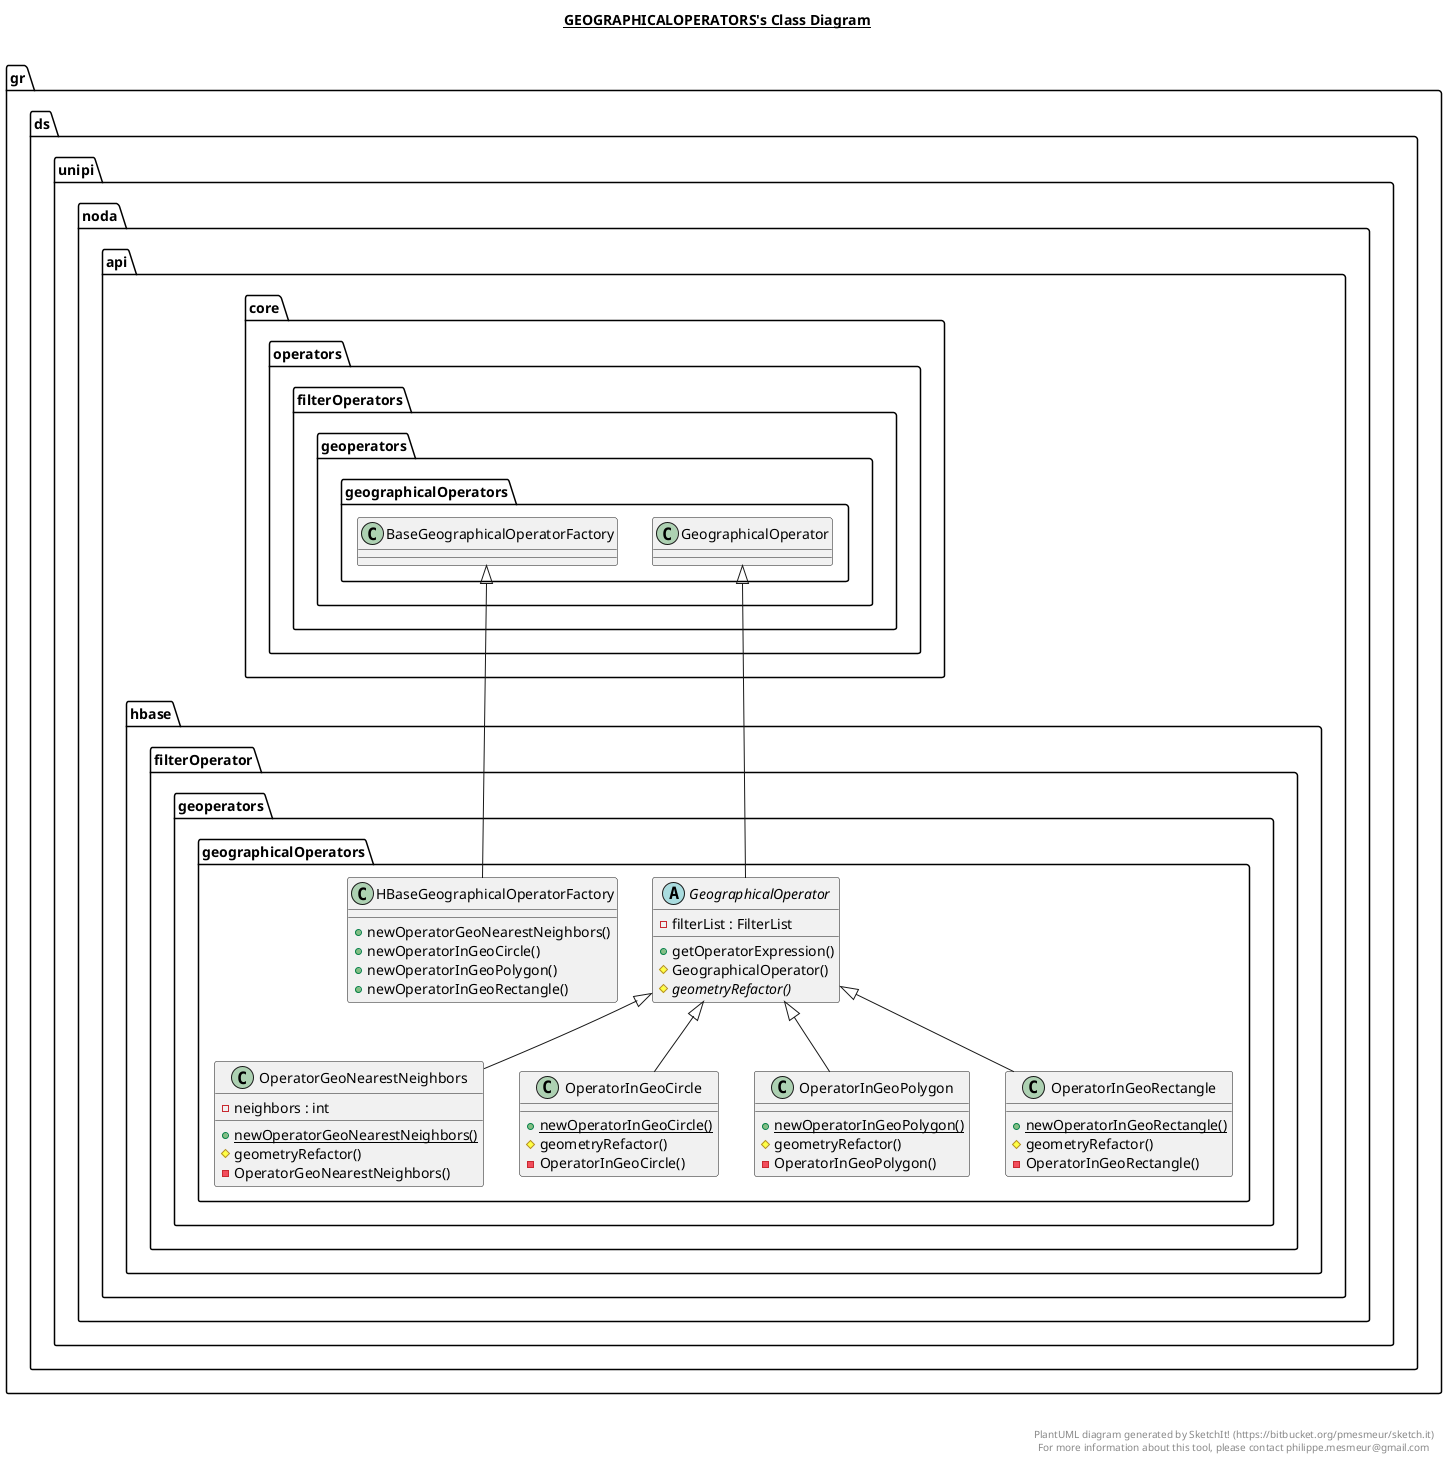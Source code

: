 @startuml

title __GEOGRAPHICALOPERATORS's Class Diagram__\n

  namespace gr.ds.unipi.noda.api.hbase {
    namespace filterOperator.geoperators.geographicalOperators {
      abstract class gr.ds.unipi.noda.api.hbase.filterOperator.geoperators.geographicalOperators.GeographicalOperator {
          - filterList : FilterList
          + getOperatorExpression()
          # GeographicalOperator()
          {abstract} # geometryRefactor()
      }
    }
  }
  

  namespace gr.ds.unipi.noda.api.hbase {
    namespace filterOperator.geoperators.geographicalOperators {
      class gr.ds.unipi.noda.api.hbase.filterOperator.geoperators.geographicalOperators.HBaseGeographicalOperatorFactory {
          + newOperatorGeoNearestNeighbors()
          + newOperatorInGeoCircle()
          + newOperatorInGeoPolygon()
          + newOperatorInGeoRectangle()
      }
    }
  }
  

  namespace gr.ds.unipi.noda.api.hbase {
    namespace filterOperator.geoperators.geographicalOperators {
      class gr.ds.unipi.noda.api.hbase.filterOperator.geoperators.geographicalOperators.OperatorGeoNearestNeighbors {
          - neighbors : int
          {static} + newOperatorGeoNearestNeighbors()
          # geometryRefactor()
          - OperatorGeoNearestNeighbors()
      }
    }
  }
  

  namespace gr.ds.unipi.noda.api.hbase {
    namespace filterOperator.geoperators.geographicalOperators {
      class gr.ds.unipi.noda.api.hbase.filterOperator.geoperators.geographicalOperators.OperatorInGeoCircle {
          {static} + newOperatorInGeoCircle()
          # geometryRefactor()
          - OperatorInGeoCircle()
      }
    }
  }
  

  namespace gr.ds.unipi.noda.api.hbase {
    namespace filterOperator.geoperators.geographicalOperators {
      class gr.ds.unipi.noda.api.hbase.filterOperator.geoperators.geographicalOperators.OperatorInGeoPolygon {
          {static} + newOperatorInGeoPolygon()
          # geometryRefactor()
          - OperatorInGeoPolygon()
      }
    }
  }
  

  namespace gr.ds.unipi.noda.api.hbase {
    namespace filterOperator.geoperators.geographicalOperators {
      class gr.ds.unipi.noda.api.hbase.filterOperator.geoperators.geographicalOperators.OperatorInGeoRectangle {
          {static} + newOperatorInGeoRectangle()
          # geometryRefactor()
          - OperatorInGeoRectangle()
      }
    }
  }
  

  gr.ds.unipi.noda.api.hbase.filterOperator.geoperators.geographicalOperators.GeographicalOperator -up-|> gr.ds.unipi.noda.api.core.operators.filterOperators.geoperators.geographicalOperators.GeographicalOperator
  gr.ds.unipi.noda.api.hbase.filterOperator.geoperators.geographicalOperators.HBaseGeographicalOperatorFactory -up-|> gr.ds.unipi.noda.api.core.operators.filterOperators.geoperators.geographicalOperators.BaseGeographicalOperatorFactory
  gr.ds.unipi.noda.api.hbase.filterOperator.geoperators.geographicalOperators.OperatorGeoNearestNeighbors -up-|> gr.ds.unipi.noda.api.hbase.filterOperator.geoperators.geographicalOperators.GeographicalOperator
  gr.ds.unipi.noda.api.hbase.filterOperator.geoperators.geographicalOperators.OperatorInGeoCircle -up-|> gr.ds.unipi.noda.api.hbase.filterOperator.geoperators.geographicalOperators.GeographicalOperator
  gr.ds.unipi.noda.api.hbase.filterOperator.geoperators.geographicalOperators.OperatorInGeoPolygon -up-|> gr.ds.unipi.noda.api.hbase.filterOperator.geoperators.geographicalOperators.GeographicalOperator
  gr.ds.unipi.noda.api.hbase.filterOperator.geoperators.geographicalOperators.OperatorInGeoRectangle -up-|> gr.ds.unipi.noda.api.hbase.filterOperator.geoperators.geographicalOperators.GeographicalOperator


right footer


PlantUML diagram generated by SketchIt! (https://bitbucket.org/pmesmeur/sketch.it)
For more information about this tool, please contact philippe.mesmeur@gmail.com
endfooter

@enduml
